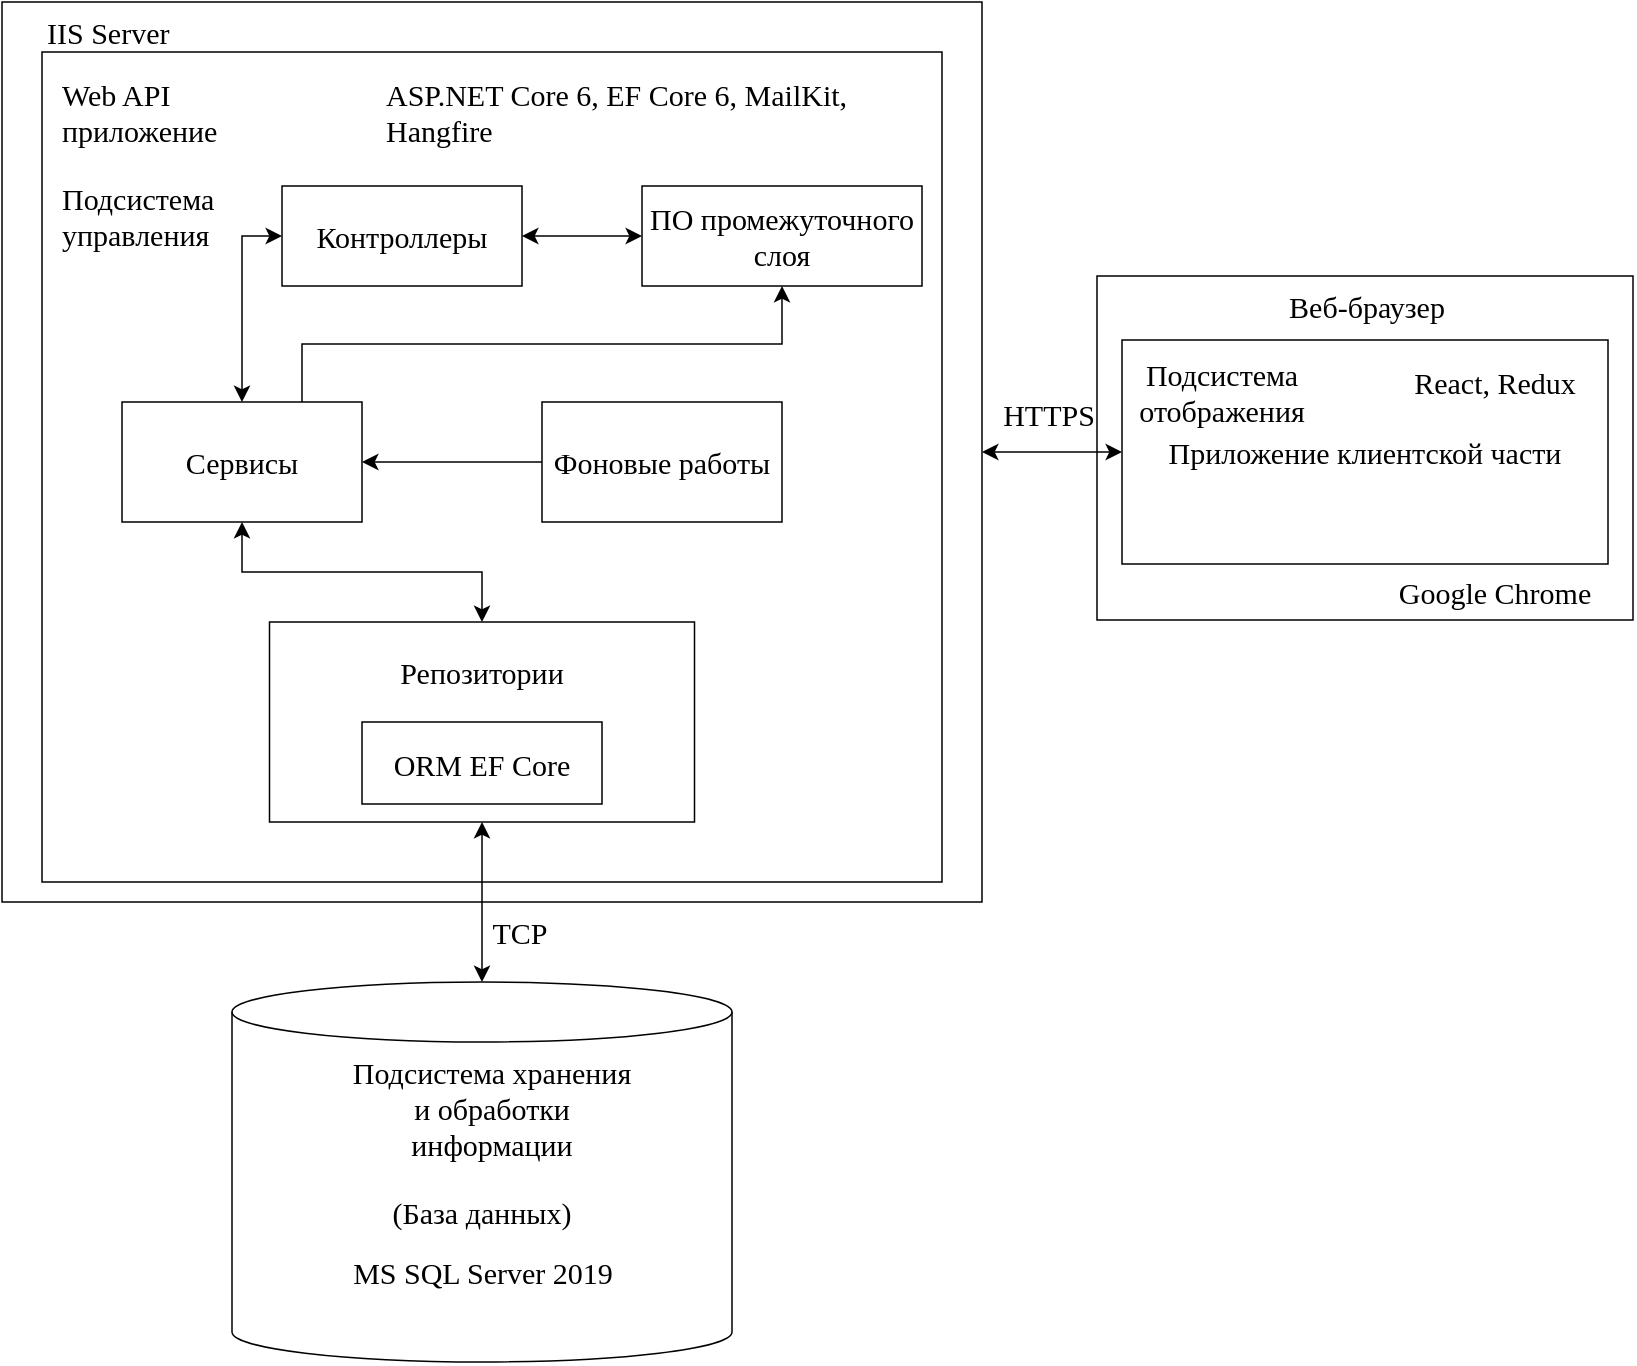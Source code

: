 <mxfile version="21.3.2" type="device">
  <diagram id="R2lEEEUBdFMjLlhIrx00" name="Page-1">
    <mxGraphModel dx="1509" dy="736" grid="1" gridSize="10" guides="1" tooltips="1" connect="1" arrows="1" fold="1" page="1" pageScale="1" pageWidth="827" pageHeight="1169" math="0" shadow="0" extFonts="Permanent Marker^https://fonts.googleapis.com/css?family=Permanent+Marker">
      <root>
        <mxCell id="0" />
        <mxCell id="1" parent="0" />
        <mxCell id="Z7V5hlukMa3mrpPiw7XR-44" value="" style="rounded=0;whiteSpace=wrap;html=1;strokeColor=default;fontFamily=Times New Roman;fontSize=15;fontColor=default;fillColor=default;strokeWidth=0.75;" vertex="1" parent="1">
          <mxGeometry y="50" width="490" height="450" as="geometry" />
        </mxCell>
        <mxCell id="Z7V5hlukMa3mrpPiw7XR-5" value="" style="rounded=0;whiteSpace=wrap;html=1;fontSize=15;fontFamily=Times New Roman;strokeWidth=0.75;" vertex="1" parent="1">
          <mxGeometry x="547.5" y="187" width="268" height="172" as="geometry" />
        </mxCell>
        <mxCell id="Z7V5hlukMa3mrpPiw7XR-36" style="rounded=0;orthogonalLoop=1;jettySize=auto;html=1;exitX=0;exitY=0.5;exitDx=0;exitDy=0;fontFamily=Times New Roman;fontSize=15;fontColor=default;startArrow=classic;startFill=1;entryX=1;entryY=0.5;entryDx=0;entryDy=0;strokeWidth=0.75;" edge="1" parent="1" source="Z7V5hlukMa3mrpPiw7XR-1" target="Z7V5hlukMa3mrpPiw7XR-44">
          <mxGeometry relative="1" as="geometry">
            <mxPoint x="490" y="283" as="targetPoint" />
          </mxGeometry>
        </mxCell>
        <mxCell id="Z7V5hlukMa3mrpPiw7XR-1" value="Приложение клиентской части" style="rounded=0;whiteSpace=wrap;html=1;fontSize=15;fontFamily=Times New Roman;strokeWidth=0.75;" vertex="1" parent="1">
          <mxGeometry x="560" y="219" width="243" height="112" as="geometry" />
        </mxCell>
        <mxCell id="Z7V5hlukMa3mrpPiw7XR-2" value="" style="rounded=0;whiteSpace=wrap;html=1;fontSize=15;fontFamily=Times New Roman;strokeWidth=0.75;" vertex="1" parent="1">
          <mxGeometry x="20" y="75" width="450" height="415" as="geometry" />
        </mxCell>
        <mxCell id="Z7V5hlukMa3mrpPiw7XR-3" value="Подсистема отображения" style="text;html=1;strokeColor=none;fillColor=none;align=center;verticalAlign=middle;whiteSpace=wrap;rounded=0;fontSize=15;fontFamily=Times New Roman;strokeWidth=0.75;" vertex="1" parent="1">
          <mxGeometry x="570" y="224.5" width="80" height="40" as="geometry" />
        </mxCell>
        <mxCell id="Z7V5hlukMa3mrpPiw7XR-4" value="Веб-браузер" style="text;html=1;strokeColor=none;fillColor=none;align=center;verticalAlign=middle;whiteSpace=wrap;rounded=0;fontSize=15;fontFamily=Times New Roman;strokeWidth=0.75;" vertex="1" parent="1">
          <mxGeometry x="634.5" y="187" width="95" height="30" as="geometry" />
        </mxCell>
        <mxCell id="Z7V5hlukMa3mrpPiw7XR-7" value="Web API приложение" style="text;html=1;strokeColor=none;fillColor=none;align=left;verticalAlign=middle;whiteSpace=wrap;rounded=0;fontFamily=Times New Roman;fontSize=15;strokeWidth=0.75;" vertex="1" parent="1">
          <mxGeometry x="27.5" y="90" width="132.5" height="30" as="geometry" />
        </mxCell>
        <mxCell id="Z7V5hlukMa3mrpPiw7XR-8" value="ASP.NET Core 6, EF Core 6, MailKit, Hangfire" style="text;html=1;strokeColor=none;fillColor=none;align=left;verticalAlign=middle;whiteSpace=wrap;rounded=0;fontFamily=Times New Roman;fontSize=15;strokeWidth=0.75;" vertex="1" parent="1">
          <mxGeometry x="190" y="90" width="280" height="30" as="geometry" />
        </mxCell>
        <mxCell id="Z7V5hlukMa3mrpPiw7XR-9" value="" style="shape=cylinder3;whiteSpace=wrap;html=1;boundedLbl=1;backgroundOutline=1;size=15;fontFamily=Times New Roman;fontSize=15;strokeWidth=0.75;" vertex="1" parent="1">
          <mxGeometry x="115" y="540" width="250" height="190" as="geometry" />
        </mxCell>
        <mxCell id="Z7V5hlukMa3mrpPiw7XR-12" value="TCP" style="text;html=1;strokeColor=none;fillColor=none;align=center;verticalAlign=middle;whiteSpace=wrap;rounded=0;fontFamily=Times New Roman;fontSize=15;strokeWidth=0.75;" vertex="1" parent="1">
          <mxGeometry x="229" y="500" width="60" height="30" as="geometry" />
        </mxCell>
        <mxCell id="Z7V5hlukMa3mrpPiw7XR-13" value="Подсистема хранения и обработки информации" style="text;html=1;strokeColor=none;fillColor=none;align=center;verticalAlign=middle;whiteSpace=wrap;rounded=0;fontFamily=Times New Roman;fontSize=15;strokeWidth=0.75;" vertex="1" parent="1">
          <mxGeometry x="170" y="580" width="150" height="45" as="geometry" />
        </mxCell>
        <mxCell id="Z7V5hlukMa3mrpPiw7XR-14" value="(База данных)" style="text;html=1;strokeColor=none;fillColor=none;align=center;verticalAlign=middle;whiteSpace=wrap;rounded=0;fontFamily=Times New Roman;fontSize=15;strokeWidth=0.75;" vertex="1" parent="1">
          <mxGeometry x="185" y="640" width="110" height="30" as="geometry" />
        </mxCell>
        <mxCell id="Z7V5hlukMa3mrpPiw7XR-15" value="MS SQL Server 2019" style="text;html=1;strokeColor=none;fillColor=none;align=center;verticalAlign=middle;whiteSpace=wrap;rounded=0;fontFamily=Times New Roman;fontSize=15;strokeWidth=0.75;" vertex="1" parent="1">
          <mxGeometry x="172.5" y="670" width="135" height="30" as="geometry" />
        </mxCell>
        <mxCell id="Z7V5hlukMa3mrpPiw7XR-16" value="React, Redux" style="text;html=1;strokeColor=none;fillColor=none;align=center;verticalAlign=middle;whiteSpace=wrap;rounded=0;fontFamily=Times New Roman;fontSize=15;strokeWidth=0.75;" vertex="1" parent="1">
          <mxGeometry x="690" y="224.5" width="113" height="30" as="geometry" />
        </mxCell>
        <mxCell id="Z7V5hlukMa3mrpPiw7XR-17" value="Подсистема управления" style="text;html=1;strokeColor=none;fillColor=none;align=left;verticalAlign=middle;whiteSpace=wrap;rounded=0;fontFamily=Times New Roman;fontSize=15;strokeWidth=0.75;" vertex="1" parent="1">
          <mxGeometry x="27.5" y="142" width="80" height="30" as="geometry" />
        </mxCell>
        <mxCell id="Z7V5hlukMa3mrpPiw7XR-20" value="Google Chrome" style="text;html=1;strokeColor=none;fillColor=none;align=center;verticalAlign=middle;whiteSpace=wrap;rounded=0;fontFamily=Times New Roman;fontSize=15;strokeWidth=0.75;" vertex="1" parent="1">
          <mxGeometry x="683" y="330" width="127" height="30" as="geometry" />
        </mxCell>
        <mxCell id="Z7V5hlukMa3mrpPiw7XR-29" style="edgeStyle=orthogonalEdgeStyle;rounded=0;orthogonalLoop=1;jettySize=auto;html=1;entryX=1;entryY=0.5;entryDx=0;entryDy=0;fontFamily=Times New Roman;fontSize=15;fontColor=default;startArrow=classic;startFill=1;strokeWidth=0.75;" edge="1" parent="1" source="Z7V5hlukMa3mrpPiw7XR-21" target="Z7V5hlukMa3mrpPiw7XR-22">
          <mxGeometry relative="1" as="geometry" />
        </mxCell>
        <mxCell id="Z7V5hlukMa3mrpPiw7XR-21" value="ПО промежуточного слоя" style="rounded=0;whiteSpace=wrap;html=1;fontFamily=Times New Roman;fontSize=15;strokeWidth=0.75;" vertex="1" parent="1">
          <mxGeometry x="320" y="142" width="140" height="50" as="geometry" />
        </mxCell>
        <mxCell id="Z7V5hlukMa3mrpPiw7XR-30" style="edgeStyle=orthogonalEdgeStyle;rounded=0;orthogonalLoop=1;jettySize=auto;html=1;exitX=0;exitY=0.5;exitDx=0;exitDy=0;entryX=0.5;entryY=0;entryDx=0;entryDy=0;fontFamily=Times New Roman;fontSize=15;fontColor=default;startArrow=classic;startFill=1;strokeWidth=0.75;" edge="1" parent="1" source="Z7V5hlukMa3mrpPiw7XR-22" target="Z7V5hlukMa3mrpPiw7XR-23">
          <mxGeometry relative="1" as="geometry" />
        </mxCell>
        <mxCell id="Z7V5hlukMa3mrpPiw7XR-22" value="Контроллеры" style="rounded=0;whiteSpace=wrap;html=1;fontFamily=Times New Roman;fontSize=15;strokeWidth=0.75;" vertex="1" parent="1">
          <mxGeometry x="140" y="142" width="120" height="50" as="geometry" />
        </mxCell>
        <mxCell id="Z7V5hlukMa3mrpPiw7XR-31" style="edgeStyle=orthogonalEdgeStyle;rounded=0;orthogonalLoop=1;jettySize=auto;html=1;exitX=0.5;exitY=1;exitDx=0;exitDy=0;entryX=0.5;entryY=0;entryDx=0;entryDy=0;fontFamily=Times New Roman;fontSize=15;fontColor=default;startArrow=classic;startFill=1;strokeWidth=0.75;" edge="1" parent="1" source="Z7V5hlukMa3mrpPiw7XR-23" target="Z7V5hlukMa3mrpPiw7XR-24">
          <mxGeometry relative="1" as="geometry" />
        </mxCell>
        <mxCell id="Z7V5hlukMa3mrpPiw7XR-39" style="edgeStyle=orthogonalEdgeStyle;rounded=0;orthogonalLoop=1;jettySize=auto;html=1;exitX=0.75;exitY=0;exitDx=0;exitDy=0;entryX=0.5;entryY=1;entryDx=0;entryDy=0;fontFamily=Times New Roman;fontSize=15;fontColor=default;strokeWidth=0.75;" edge="1" parent="1" source="Z7V5hlukMa3mrpPiw7XR-23" target="Z7V5hlukMa3mrpPiw7XR-21">
          <mxGeometry relative="1" as="geometry" />
        </mxCell>
        <mxCell id="Z7V5hlukMa3mrpPiw7XR-23" value="Сервисы" style="rounded=0;whiteSpace=wrap;html=1;fontFamily=Times New Roman;fontSize=15;strokeWidth=0.75;" vertex="1" parent="1">
          <mxGeometry x="60" y="250" width="120" height="60" as="geometry" />
        </mxCell>
        <mxCell id="Z7V5hlukMa3mrpPiw7XR-27" style="edgeStyle=orthogonalEdgeStyle;rounded=0;orthogonalLoop=1;jettySize=auto;html=1;exitX=0.5;exitY=1;exitDx=0;exitDy=0;entryX=0.5;entryY=0;entryDx=0;entryDy=0;entryPerimeter=0;startArrow=classic;startFill=1;fontFamily=Times New Roman;fontSize=15;strokeWidth=0.75;" edge="1" parent="1" source="Z7V5hlukMa3mrpPiw7XR-24" target="Z7V5hlukMa3mrpPiw7XR-9">
          <mxGeometry relative="1" as="geometry" />
        </mxCell>
        <mxCell id="Z7V5hlukMa3mrpPiw7XR-24" value="" style="rounded=0;whiteSpace=wrap;html=1;fontFamily=Times New Roman;fontSize=15;strokeWidth=0.75;" vertex="1" parent="1">
          <mxGeometry x="133.75" y="360" width="212.5" height="100" as="geometry" />
        </mxCell>
        <mxCell id="Z7V5hlukMa3mrpPiw7XR-25" value="ORM EF Core" style="rounded=0;whiteSpace=wrap;html=1;fontFamily=Times New Roman;fontSize=15;strokeWidth=0.75;" vertex="1" parent="1">
          <mxGeometry x="180" y="410" width="120" height="41" as="geometry" />
        </mxCell>
        <mxCell id="Z7V5hlukMa3mrpPiw7XR-26" value="Репозитории" style="text;html=1;strokeColor=none;fillColor=none;align=center;verticalAlign=middle;whiteSpace=wrap;rounded=0;fontFamily=Times New Roman;fontSize=15;strokeWidth=0.75;" vertex="1" parent="1">
          <mxGeometry x="200" y="370" width="80" height="30" as="geometry" />
        </mxCell>
        <mxCell id="Z7V5hlukMa3mrpPiw7XR-33" style="edgeStyle=orthogonalEdgeStyle;rounded=0;orthogonalLoop=1;jettySize=auto;html=1;entryX=1;entryY=0.5;entryDx=0;entryDy=0;fontFamily=Times New Roman;fontSize=15;fontColor=default;strokeWidth=0.75;" edge="1" parent="1" source="Z7V5hlukMa3mrpPiw7XR-32" target="Z7V5hlukMa3mrpPiw7XR-23">
          <mxGeometry relative="1" as="geometry" />
        </mxCell>
        <mxCell id="Z7V5hlukMa3mrpPiw7XR-32" value="Фоновые работы" style="rounded=0;whiteSpace=wrap;html=1;strokeColor=default;fontFamily=Times New Roman;fontSize=15;fontColor=default;fillColor=default;strokeWidth=0.75;" vertex="1" parent="1">
          <mxGeometry x="270" y="250" width="120" height="60" as="geometry" />
        </mxCell>
        <mxCell id="Z7V5hlukMa3mrpPiw7XR-41" value="&lt;font style=&quot;font-size: 15px;&quot;&gt;HTTPS&lt;/font&gt;" style="text;html=1;align=center;verticalAlign=middle;resizable=0;points=[];autosize=1;strokeColor=none;fillColor=none;fontSize=15;fontFamily=Times New Roman;fontColor=default;strokeWidth=0.75;" vertex="1" parent="1">
          <mxGeometry x="488" y="241" width="70" height="30" as="geometry" />
        </mxCell>
        <mxCell id="Z7V5hlukMa3mrpPiw7XR-45" value="IIS Server&amp;nbsp;" style="text;html=1;strokeColor=none;fillColor=none;align=center;verticalAlign=middle;whiteSpace=wrap;rounded=0;fontSize=15;fontFamily=Times New Roman;fontColor=default;strokeWidth=0.75;" vertex="1" parent="1">
          <mxGeometry x="20" y="50" width="70" height="30" as="geometry" />
        </mxCell>
      </root>
    </mxGraphModel>
  </diagram>
</mxfile>
